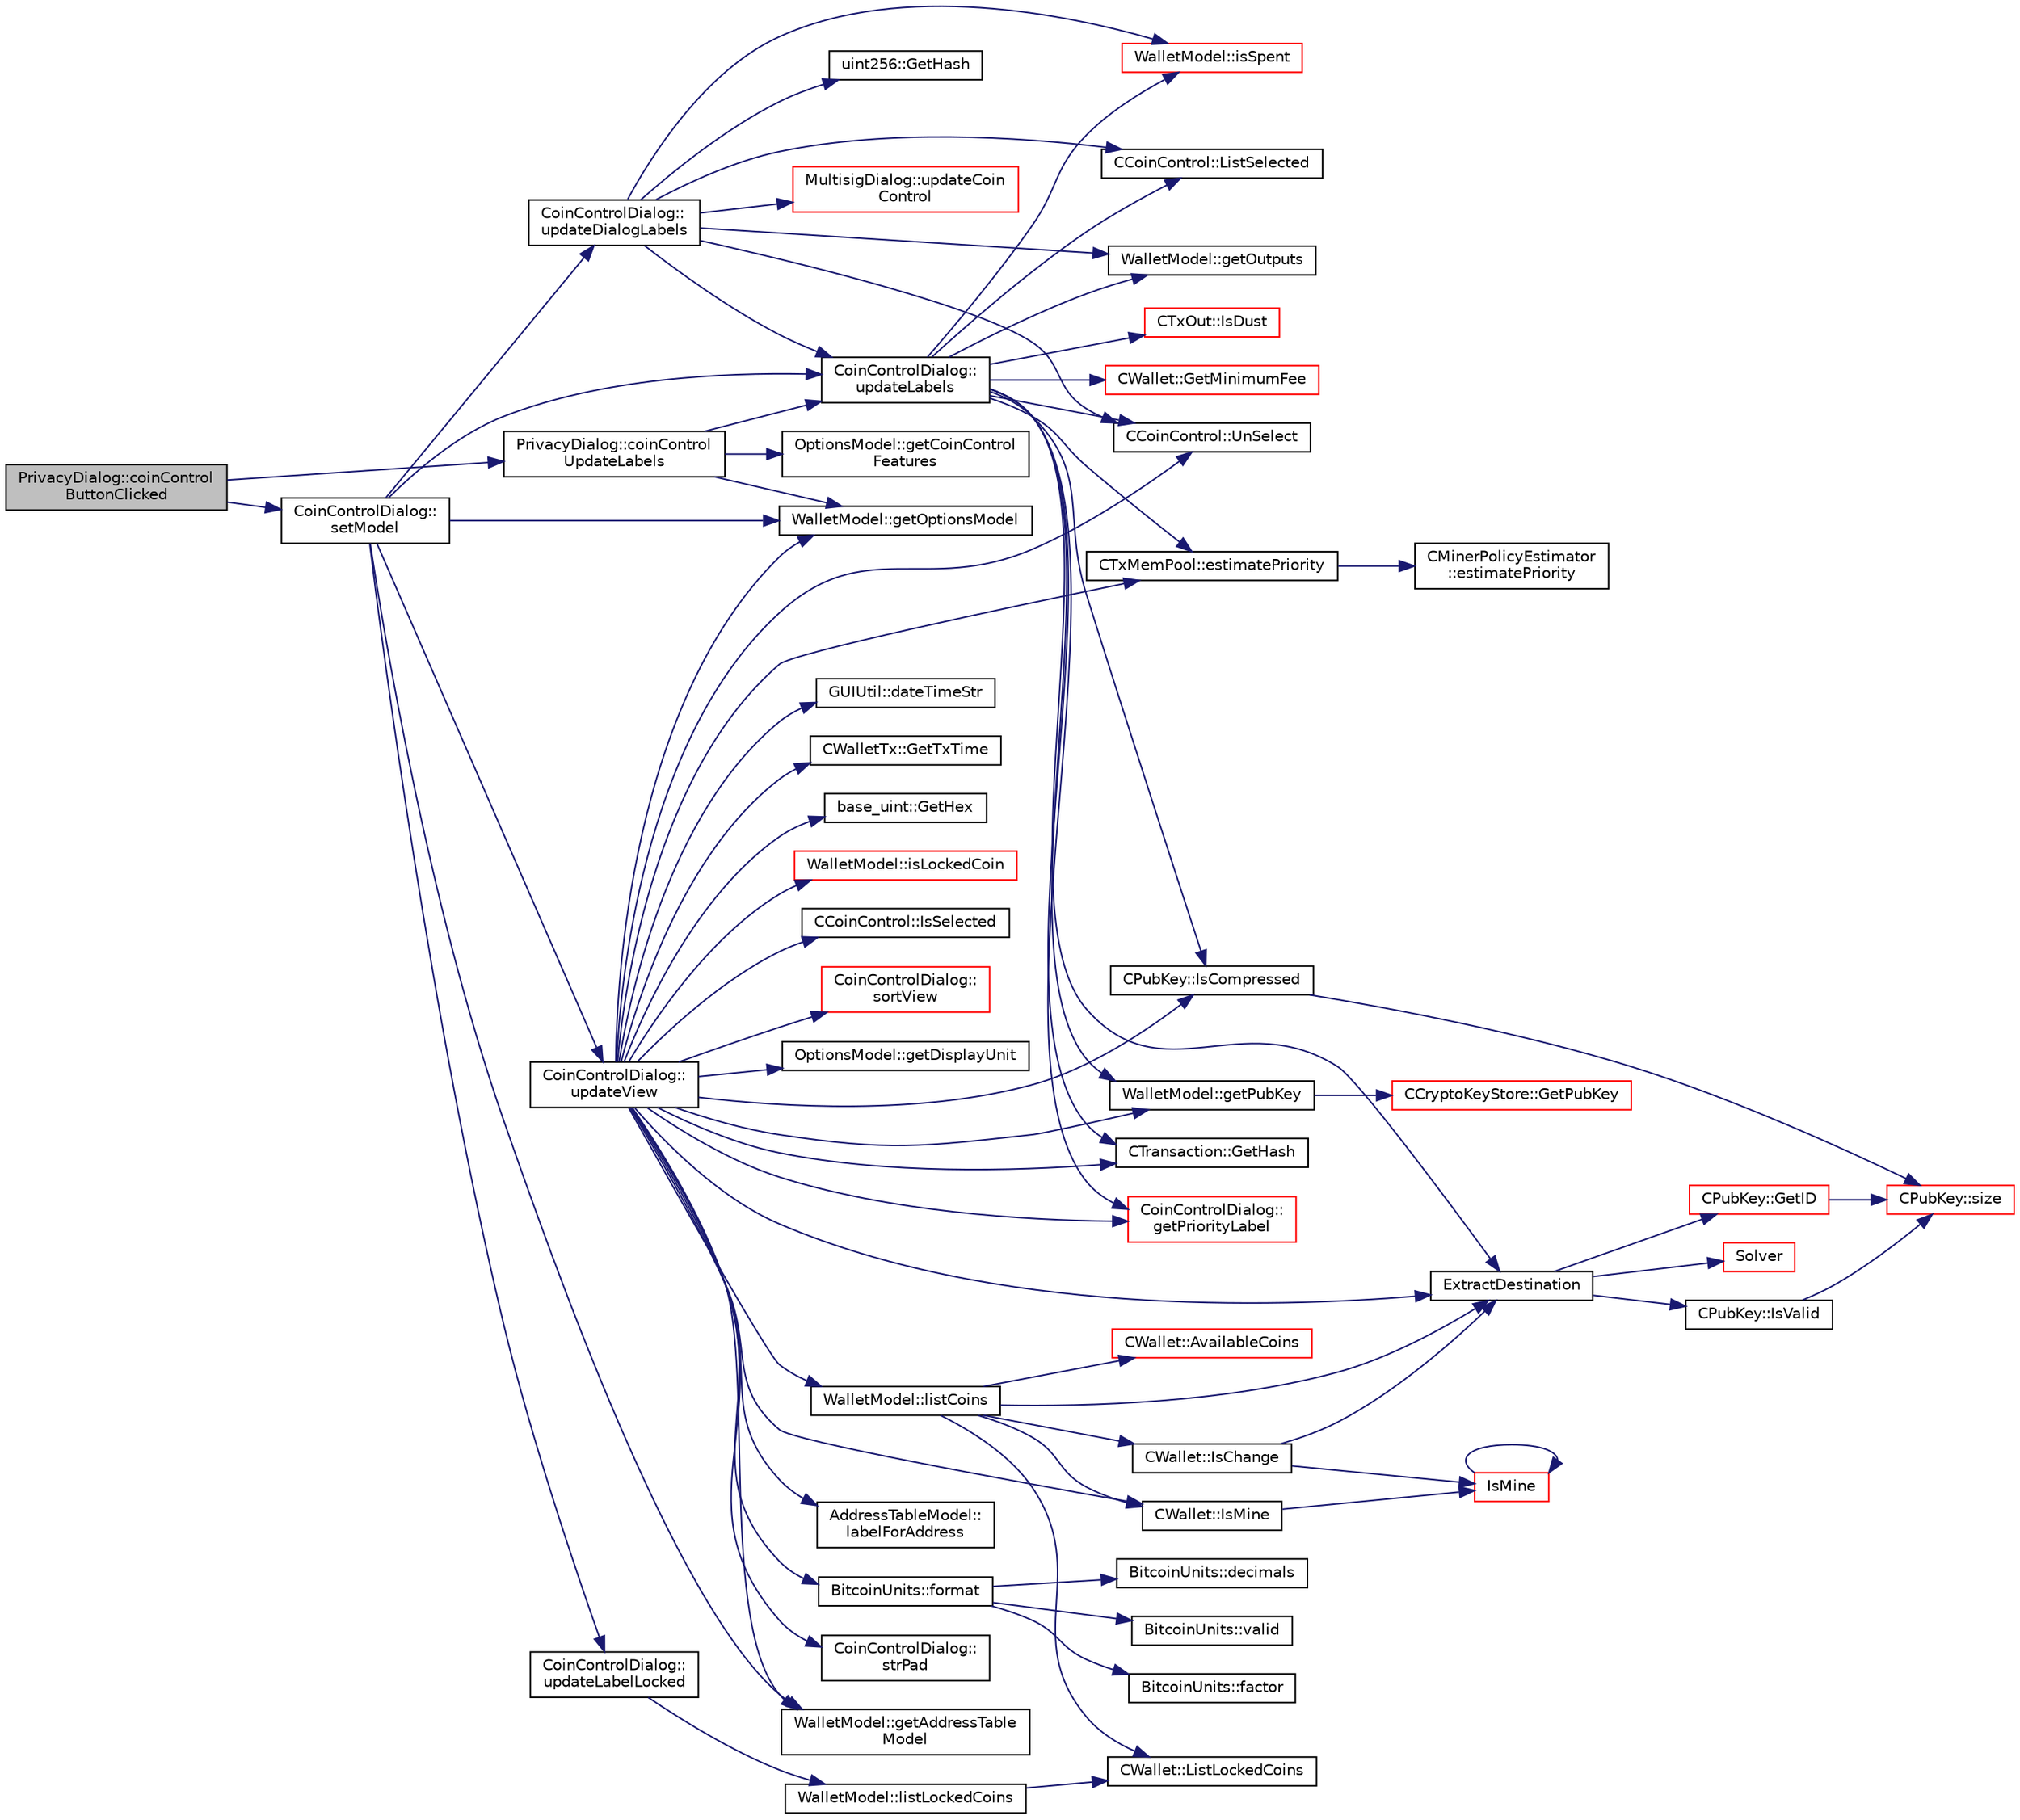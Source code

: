 digraph "PrivacyDialog::coinControlButtonClicked"
{
  edge [fontname="Helvetica",fontsize="10",labelfontname="Helvetica",labelfontsize="10"];
  node [fontname="Helvetica",fontsize="10",shape=record];
  rankdir="LR";
  Node124 [label="PrivacyDialog::coinControl\lButtonClicked",height=0.2,width=0.4,color="black", fillcolor="grey75", style="filled", fontcolor="black"];
  Node124 -> Node125 [color="midnightblue",fontsize="10",style="solid",fontname="Helvetica"];
  Node125 [label="CoinControlDialog::\lsetModel",height=0.2,width=0.4,color="black", fillcolor="white", style="filled",URL="$class_coin_control_dialog.html#a4c34a48574814089c54f763a22f5317a"];
  Node125 -> Node126 [color="midnightblue",fontsize="10",style="solid",fontname="Helvetica"];
  Node126 [label="WalletModel::getOptionsModel",height=0.2,width=0.4,color="black", fillcolor="white", style="filled",URL="$class_wallet_model.html#a96d53e56b3f8f07537ea2523f7a7d300"];
  Node125 -> Node127 [color="midnightblue",fontsize="10",style="solid",fontname="Helvetica"];
  Node127 [label="WalletModel::getAddressTable\lModel",height=0.2,width=0.4,color="black", fillcolor="white", style="filled",URL="$class_wallet_model.html#a89ed202e2dbc04aaa70d72872b95b351"];
  Node125 -> Node128 [color="midnightblue",fontsize="10",style="solid",fontname="Helvetica"];
  Node128 [label="CoinControlDialog::\lupdateView",height=0.2,width=0.4,color="black", fillcolor="white", style="filled",URL="$class_coin_control_dialog.html#aadea33050e5c1efd5eae8d2fcfa721f9"];
  Node128 -> Node126 [color="midnightblue",fontsize="10",style="solid",fontname="Helvetica"];
  Node128 -> Node127 [color="midnightblue",fontsize="10",style="solid",fontname="Helvetica"];
  Node128 -> Node129 [color="midnightblue",fontsize="10",style="solid",fontname="Helvetica"];
  Node129 [label="OptionsModel::getDisplayUnit",height=0.2,width=0.4,color="black", fillcolor="white", style="filled",URL="$class_options_model.html#a3b6e4d4ef42be3aaba315b8cd14f468e"];
  Node128 -> Node130 [color="midnightblue",fontsize="10",style="solid",fontname="Helvetica"];
  Node130 [label="CTxMemPool::estimatePriority",height=0.2,width=0.4,color="black", fillcolor="white", style="filled",URL="$class_c_tx_mem_pool.html#a225378304025c093d2dc5fcb754ade3b",tooltip="Estimate priority needed to get into the next nBlocks. "];
  Node130 -> Node131 [color="midnightblue",fontsize="10",style="solid",fontname="Helvetica"];
  Node131 [label="CMinerPolicyEstimator\l::estimatePriority",height=0.2,width=0.4,color="black", fillcolor="white", style="filled",URL="$class_c_miner_policy_estimator.html#ae9bb4813622680e6e3b48ea8c0ce41b6"];
  Node128 -> Node132 [color="midnightblue",fontsize="10",style="solid",fontname="Helvetica"];
  Node132 [label="WalletModel::listCoins",height=0.2,width=0.4,color="black", fillcolor="white", style="filled",URL="$class_wallet_model.html#ae5ce26bba42701b45de766ef11cc9a47"];
  Node132 -> Node133 [color="midnightblue",fontsize="10",style="solid",fontname="Helvetica"];
  Node133 [label="CWallet::AvailableCoins",height=0.2,width=0.4,color="red", fillcolor="white", style="filled",URL="$group___actions.html#ga8110e889be0f5915104e07bfe3839c68",tooltip="populate vCoins with vector of available COutputs. "];
  Node132 -> Node170 [color="midnightblue",fontsize="10",style="solid",fontname="Helvetica"];
  Node170 [label="CWallet::ListLockedCoins",height=0.2,width=0.4,color="black", fillcolor="white", style="filled",URL="$group___actions.html#ga41f4c77a0843692388f8b11d5fb88042"];
  Node132 -> Node161 [color="midnightblue",fontsize="10",style="solid",fontname="Helvetica"];
  Node161 [label="CWallet::IsMine",height=0.2,width=0.4,color="black", fillcolor="white", style="filled",URL="$group__map_wallet.html#ga4eada57edc1c443564b8cc9b853d955c"];
  Node161 -> Node158 [color="midnightblue",fontsize="10",style="solid",fontname="Helvetica"];
  Node158 [label="IsMine",height=0.2,width=0.4,color="red", fillcolor="white", style="filled",URL="$wallet__ismine_8cpp.html#adc59cf67d903c1ba1ef225561b85bfce"];
  Node158 -> Node158 [color="midnightblue",fontsize="10",style="solid",fontname="Helvetica"];
  Node132 -> Node171 [color="midnightblue",fontsize="10",style="solid",fontname="Helvetica"];
  Node171 [label="CWallet::IsChange",height=0.2,width=0.4,color="black", fillcolor="white", style="filled",URL="$group__map_wallet.html#gaba1c6108b7d2d3800dd487bab4c4c82e"];
  Node171 -> Node158 [color="midnightblue",fontsize="10",style="solid",fontname="Helvetica"];
  Node171 -> Node172 [color="midnightblue",fontsize="10",style="solid",fontname="Helvetica"];
  Node172 [label="ExtractDestination",height=0.2,width=0.4,color="black", fillcolor="white", style="filled",URL="$standard_8cpp.html#a951f7e601746ae076afdf3169ecca2fc"];
  Node172 -> Node173 [color="midnightblue",fontsize="10",style="solid",fontname="Helvetica"];
  Node173 [label="Solver",height=0.2,width=0.4,color="red", fillcolor="white", style="filled",URL="$standard_8cpp.html#a6ee6be50bff44464e905680c6fcee6dc",tooltip="Return public keys or hashes from scriptPubKey, for &#39;standard&#39; transaction types. ..."];
  Node172 -> Node183 [color="midnightblue",fontsize="10",style="solid",fontname="Helvetica"];
  Node183 [label="CPubKey::IsValid",height=0.2,width=0.4,color="black", fillcolor="white", style="filled",URL="$class_c_pub_key.html#a4fa94293cf8577fd039b9a133f6c7f30"];
  Node183 -> Node184 [color="midnightblue",fontsize="10",style="solid",fontname="Helvetica"];
  Node184 [label="CPubKey::size",height=0.2,width=0.4,color="red", fillcolor="white", style="filled",URL="$class_c_pub_key.html#a6bb28fcf0a5f799c69f5b7269363b309",tooltip="Simple read-only vector-like interface to the pubkey data. "];
  Node172 -> Node186 [color="midnightblue",fontsize="10",style="solid",fontname="Helvetica"];
  Node186 [label="CPubKey::GetID",height=0.2,width=0.4,color="red", fillcolor="white", style="filled",URL="$class_c_pub_key.html#a2675f7e6f72eff68e7a5227289feb021",tooltip="Get the KeyID of this public key (hash of its serialization) "];
  Node186 -> Node184 [color="midnightblue",fontsize="10",style="solid",fontname="Helvetica"];
  Node132 -> Node172 [color="midnightblue",fontsize="10",style="solid",fontname="Helvetica"];
  Node128 -> Node193 [color="midnightblue",fontsize="10",style="solid",fontname="Helvetica"];
  Node193 [label="AddressTableModel::\llabelForAddress",height=0.2,width=0.4,color="black", fillcolor="white", style="filled",URL="$class_address_table_model.html#afcdbfc17ac480f5a57382cbcf096ccb3"];
  Node128 -> Node161 [color="midnightblue",fontsize="10",style="solid",fontname="Helvetica"];
  Node128 -> Node150 [color="midnightblue",fontsize="10",style="solid",fontname="Helvetica"];
  Node150 [label="CTransaction::GetHash",height=0.2,width=0.4,color="black", fillcolor="white", style="filled",URL="$class_c_transaction.html#a7efd1379de830341417c0bfa23a149aa"];
  Node128 -> Node194 [color="midnightblue",fontsize="10",style="solid",fontname="Helvetica"];
  Node194 [label="CCoinControl::UnSelect",height=0.2,width=0.4,color="black", fillcolor="white", style="filled",URL="$class_c_coin_control.html#a7f9b8135840df5907bc49a4c5cb19ba4"];
  Node128 -> Node172 [color="midnightblue",fontsize="10",style="solid",fontname="Helvetica"];
  Node128 -> Node195 [color="midnightblue",fontsize="10",style="solid",fontname="Helvetica"];
  Node195 [label="WalletModel::getPubKey",height=0.2,width=0.4,color="black", fillcolor="white", style="filled",URL="$class_wallet_model.html#abe0b4462654768f301d1f758f7907ca2"];
  Node195 -> Node196 [color="midnightblue",fontsize="10",style="solid",fontname="Helvetica"];
  Node196 [label="CCryptoKeyStore::GetPubKey",height=0.2,width=0.4,color="red", fillcolor="white", style="filled",URL="$class_c_crypto_key_store.html#a20b474adfe6900bb36cd4fd6f9c31380"];
  Node128 -> Node204 [color="midnightblue",fontsize="10",style="solid",fontname="Helvetica"];
  Node204 [label="CPubKey::IsCompressed",height=0.2,width=0.4,color="black", fillcolor="white", style="filled",URL="$class_c_pub_key.html#a25f8b70340ad20ddab0f80ec4cee9396",tooltip="Check whether this is a compressed public key. "];
  Node204 -> Node184 [color="midnightblue",fontsize="10",style="solid",fontname="Helvetica"];
  Node128 -> Node205 [color="midnightblue",fontsize="10",style="solid",fontname="Helvetica"];
  Node205 [label="BitcoinUnits::format",height=0.2,width=0.4,color="black", fillcolor="white", style="filled",URL="$class_bitcoin_units.html#ab07437e5a788c80a82d75e3714bd3925",tooltip="Format as string. "];
  Node205 -> Node206 [color="midnightblue",fontsize="10",style="solid",fontname="Helvetica"];
  Node206 [label="BitcoinUnits::valid",height=0.2,width=0.4,color="black", fillcolor="white", style="filled",URL="$class_bitcoin_units.html#a81cbc41480adfb600dad79711d336e5f",tooltip="Is unit ID valid? "];
  Node205 -> Node207 [color="midnightblue",fontsize="10",style="solid",fontname="Helvetica"];
  Node207 [label="BitcoinUnits::factor",height=0.2,width=0.4,color="black", fillcolor="white", style="filled",URL="$class_bitcoin_units.html#ae967b9e6ecbb8f041bfe398d27533b09",tooltip="Number of Satoshis (1e-8) per unit. "];
  Node205 -> Node208 [color="midnightblue",fontsize="10",style="solid",fontname="Helvetica"];
  Node208 [label="BitcoinUnits::decimals",height=0.2,width=0.4,color="black", fillcolor="white", style="filled",URL="$class_bitcoin_units.html#a3f0fc21634520ea06c684ba0d7e25f2f",tooltip="Number of decimals left. "];
  Node128 -> Node209 [color="midnightblue",fontsize="10",style="solid",fontname="Helvetica"];
  Node209 [label="CoinControlDialog::\lstrPad",height=0.2,width=0.4,color="black", fillcolor="white", style="filled",URL="$class_coin_control_dialog.html#ac01c96c8a1a024c9ca35eda9ca297792"];
  Node128 -> Node210 [color="midnightblue",fontsize="10",style="solid",fontname="Helvetica"];
  Node210 [label="GUIUtil::dateTimeStr",height=0.2,width=0.4,color="black", fillcolor="white", style="filled",URL="$namespace_g_u_i_util.html#aae732a04fea25190081120bf0cc773e8"];
  Node128 -> Node211 [color="midnightblue",fontsize="10",style="solid",fontname="Helvetica"];
  Node211 [label="CWalletTx::GetTxTime",height=0.2,width=0.4,color="black", fillcolor="white", style="filled",URL="$group__map_wallet.html#gab94368cf0553687d8f1fec5d2aaa1457"];
  Node128 -> Node212 [color="midnightblue",fontsize="10",style="solid",fontname="Helvetica"];
  Node212 [label="CoinControlDialog::\lgetPriorityLabel",height=0.2,width=0.4,color="red", fillcolor="white", style="filled",URL="$class_coin_control_dialog.html#a82c553c068d383edb52e2c239642d8e4"];
  Node128 -> Node214 [color="midnightblue",fontsize="10",style="solid",fontname="Helvetica"];
  Node214 [label="base_uint::GetHex",height=0.2,width=0.4,color="black", fillcolor="white", style="filled",URL="$classbase__uint.html#ae5e7b7481de91ebead20eebd5d685441"];
  Node128 -> Node215 [color="midnightblue",fontsize="10",style="solid",fontname="Helvetica"];
  Node215 [label="WalletModel::isLockedCoin",height=0.2,width=0.4,color="red", fillcolor="white", style="filled",URL="$class_wallet_model.html#abeea7ae42ec38ace2786b2e3d340f5a2"];
  Node128 -> Node217 [color="midnightblue",fontsize="10",style="solid",fontname="Helvetica"];
  Node217 [label="CCoinControl::IsSelected",height=0.2,width=0.4,color="black", fillcolor="white", style="filled",URL="$class_c_coin_control.html#adcd674d510015f3212e489ab6bd74067"];
  Node128 -> Node218 [color="midnightblue",fontsize="10",style="solid",fontname="Helvetica"];
  Node218 [label="CoinControlDialog::\lsortView",height=0.2,width=0.4,color="red", fillcolor="white", style="filled",URL="$class_coin_control_dialog.html#a9573211ed101522c9b4307a02b268e39"];
  Node125 -> Node220 [color="midnightblue",fontsize="10",style="solid",fontname="Helvetica"];
  Node220 [label="CoinControlDialog::\lupdateLabelLocked",height=0.2,width=0.4,color="black", fillcolor="white", style="filled",URL="$class_coin_control_dialog.html#acedbd41abf3490c556afbebde2ba6b49"];
  Node220 -> Node221 [color="midnightblue",fontsize="10",style="solid",fontname="Helvetica"];
  Node221 [label="WalletModel::listLockedCoins",height=0.2,width=0.4,color="black", fillcolor="white", style="filled",URL="$class_wallet_model.html#a367977352d1ef183ec2cb6b508a85bc2"];
  Node221 -> Node170 [color="midnightblue",fontsize="10",style="solid",fontname="Helvetica"];
  Node125 -> Node222 [color="midnightblue",fontsize="10",style="solid",fontname="Helvetica"];
  Node222 [label="CoinControlDialog::\lupdateLabels",height=0.2,width=0.4,color="black", fillcolor="white", style="filled",URL="$class_coin_control_dialog.html#a4fc60e89b097952ff22dc0f9c58c87d9"];
  Node222 -> Node223 [color="midnightblue",fontsize="10",style="solid",fontname="Helvetica"];
  Node223 [label="CTxOut::IsDust",height=0.2,width=0.4,color="red", fillcolor="white", style="filled",URL="$class_c_tx_out.html#ad4440670c7b3a59b46fa44f2f032ded8"];
  Node222 -> Node226 [color="midnightblue",fontsize="10",style="solid",fontname="Helvetica"];
  Node226 [label="CCoinControl::ListSelected",height=0.2,width=0.4,color="black", fillcolor="white", style="filled",URL="$class_c_coin_control.html#a176b3a32b5f623fe25b8e61ca561422e"];
  Node222 -> Node227 [color="midnightblue",fontsize="10",style="solid",fontname="Helvetica"];
  Node227 [label="WalletModel::getOutputs",height=0.2,width=0.4,color="black", fillcolor="white", style="filled",URL="$class_wallet_model.html#a5237ea4d9724807a05e2944e5ce6f181"];
  Node222 -> Node150 [color="midnightblue",fontsize="10",style="solid",fontname="Helvetica"];
  Node222 -> Node228 [color="midnightblue",fontsize="10",style="solid",fontname="Helvetica"];
  Node228 [label="WalletModel::isSpent",height=0.2,width=0.4,color="red", fillcolor="white", style="filled",URL="$class_wallet_model.html#acb24dd4388e6daef526667fb365a57b1"];
  Node222 -> Node194 [color="midnightblue",fontsize="10",style="solid",fontname="Helvetica"];
  Node222 -> Node172 [color="midnightblue",fontsize="10",style="solid",fontname="Helvetica"];
  Node222 -> Node195 [color="midnightblue",fontsize="10",style="solid",fontname="Helvetica"];
  Node222 -> Node204 [color="midnightblue",fontsize="10",style="solid",fontname="Helvetica"];
  Node222 -> Node130 [color="midnightblue",fontsize="10",style="solid",fontname="Helvetica"];
  Node222 -> Node212 [color="midnightblue",fontsize="10",style="solid",fontname="Helvetica"];
  Node222 -> Node230 [color="midnightblue",fontsize="10",style="solid",fontname="Helvetica"];
  Node230 [label="CWallet::GetMinimumFee",height=0.2,width=0.4,color="red", fillcolor="white", style="filled",URL="$group___actions.html#ga64a76474added26d9fbf904b5dd978a8"];
  Node125 -> Node234 [color="midnightblue",fontsize="10",style="solid",fontname="Helvetica"];
  Node234 [label="CoinControlDialog::\lupdateDialogLabels",height=0.2,width=0.4,color="black", fillcolor="white", style="filled",URL="$class_coin_control_dialog.html#ae0162e01893a3c85aeeee743c1cb1084"];
  Node234 -> Node222 [color="midnightblue",fontsize="10",style="solid",fontname="Helvetica"];
  Node234 -> Node226 [color="midnightblue",fontsize="10",style="solid",fontname="Helvetica"];
  Node234 -> Node227 [color="midnightblue",fontsize="10",style="solid",fontname="Helvetica"];
  Node234 -> Node235 [color="midnightblue",fontsize="10",style="solid",fontname="Helvetica"];
  Node235 [label="uint256::GetHash",height=0.2,width=0.4,color="black", fillcolor="white", style="filled",URL="$classuint256.html#a6dfa79998c7cb7def7a6c7c0a6915c58"];
  Node234 -> Node228 [color="midnightblue",fontsize="10",style="solid",fontname="Helvetica"];
  Node234 -> Node194 [color="midnightblue",fontsize="10",style="solid",fontname="Helvetica"];
  Node234 -> Node236 [color="midnightblue",fontsize="10",style="solid",fontname="Helvetica"];
  Node236 [label="MultisigDialog::updateCoin\lControl",height=0.2,width=0.4,color="red", fillcolor="white", style="filled",URL="$class_multisig_dialog.html#ad0e2804a0a618393be5ea6b4752052e2"];
  Node124 -> Node238 [color="midnightblue",fontsize="10",style="solid",fontname="Helvetica"];
  Node238 [label="PrivacyDialog::coinControl\lUpdateLabels",height=0.2,width=0.4,color="black", fillcolor="white", style="filled",URL="$class_privacy_dialog.html#a721730d9cef00052728718f55bbf80d3"];
  Node238 -> Node126 [color="midnightblue",fontsize="10",style="solid",fontname="Helvetica"];
  Node238 -> Node239 [color="midnightblue",fontsize="10",style="solid",fontname="Helvetica"];
  Node239 [label="OptionsModel::getCoinControl\lFeatures",height=0.2,width=0.4,color="black", fillcolor="white", style="filled",URL="$class_options_model.html#ace6c871068f613aee277e37bfdc988c0"];
  Node238 -> Node222 [color="midnightblue",fontsize="10",style="solid",fontname="Helvetica"];
}
